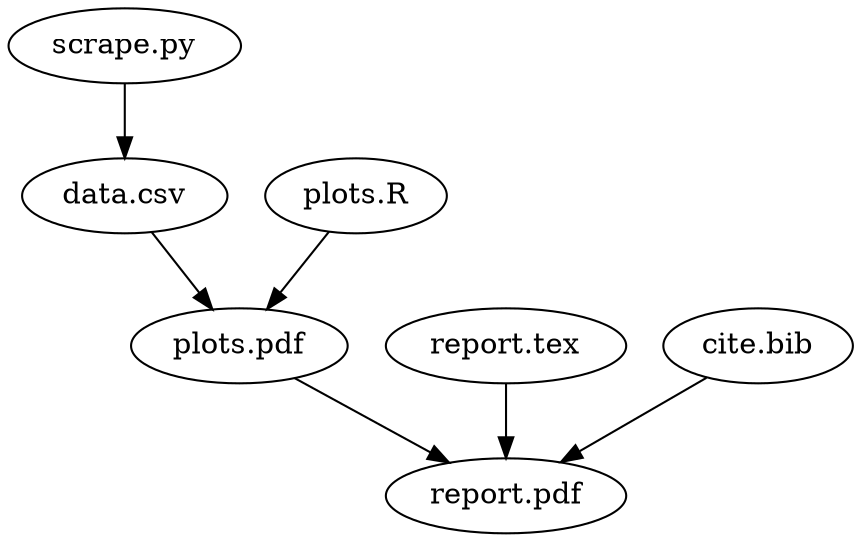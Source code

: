 digraph G {
"scrape.py" -> "data.csv"
"plots.R" -> "plots.pdf"
"data.csv" -> "plots.pdf"
"report.tex" -> "report.pdf"
"plots.pdf" -> "report.pdf"
"cite.bib" -> "report.pdf"
}
